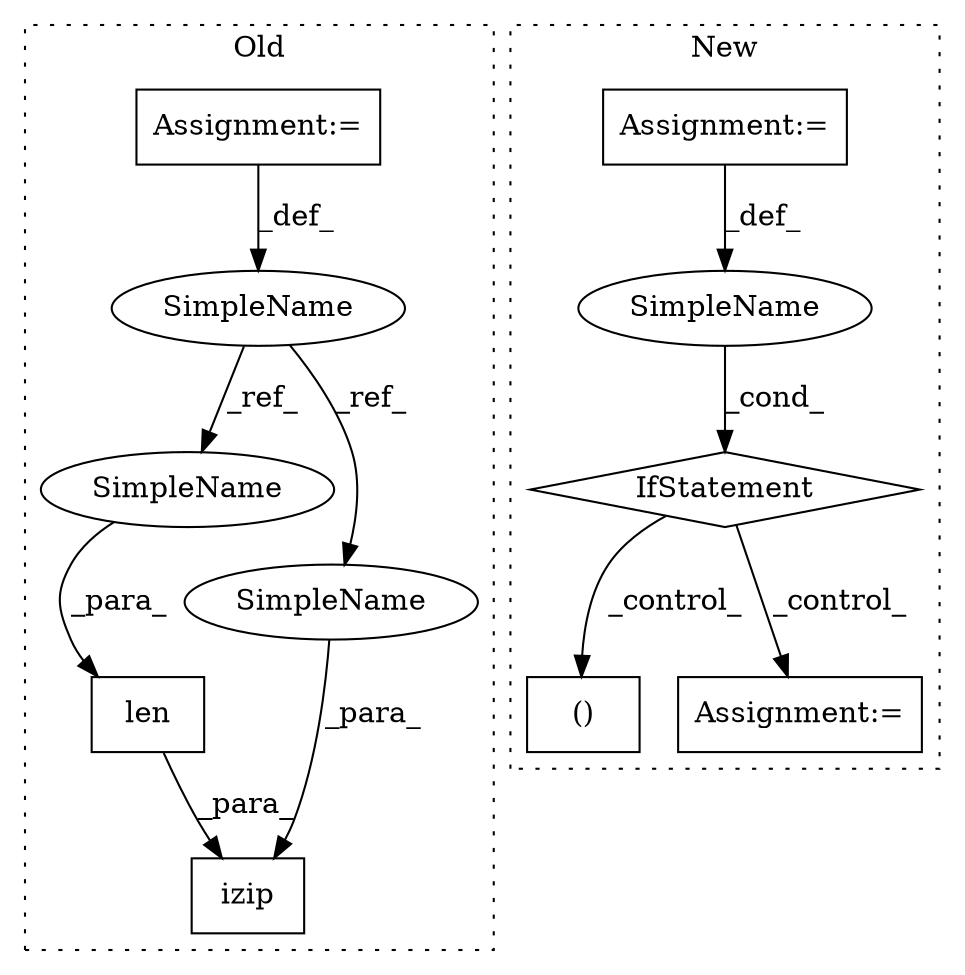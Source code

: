 digraph G {
subgraph cluster0 {
1 [label="izip" a="32" s="5469,5498" l="5,1" shape="box"];
4 [label="len" a="32" s="5481,5490" l="4,1" shape="box"];
6 [label="SimpleName" a="42" s="5280" l="5" shape="ellipse"];
9 [label="Assignment:=" a="7" s="5385" l="53" shape="box"];
10 [label="SimpleName" a="42" s="5485" l="5" shape="ellipse"];
11 [label="SimpleName" a="42" s="5493" l="5" shape="ellipse"];
label = "Old";
style="dotted";
}
subgraph cluster1 {
2 [label="()" a="106" s="5499" l="23" shape="box"];
3 [label="IfStatement" a="25" s="5438,5456" l="4,2" shape="diamond"];
5 [label="SimpleName" a="42" s="" l="" shape="ellipse"];
7 [label="Assignment:=" a="7" s="5555" l="1" shape="box"];
8 [label="Assignment:=" a="7" s="5275,5379" l="68,2" shape="box"];
label = "New";
style="dotted";
}
3 -> 2 [label="_control_"];
3 -> 7 [label="_control_"];
4 -> 1 [label="_para_"];
5 -> 3 [label="_cond_"];
6 -> 10 [label="_ref_"];
6 -> 11 [label="_ref_"];
8 -> 5 [label="_def_"];
9 -> 6 [label="_def_"];
10 -> 4 [label="_para_"];
11 -> 1 [label="_para_"];
}